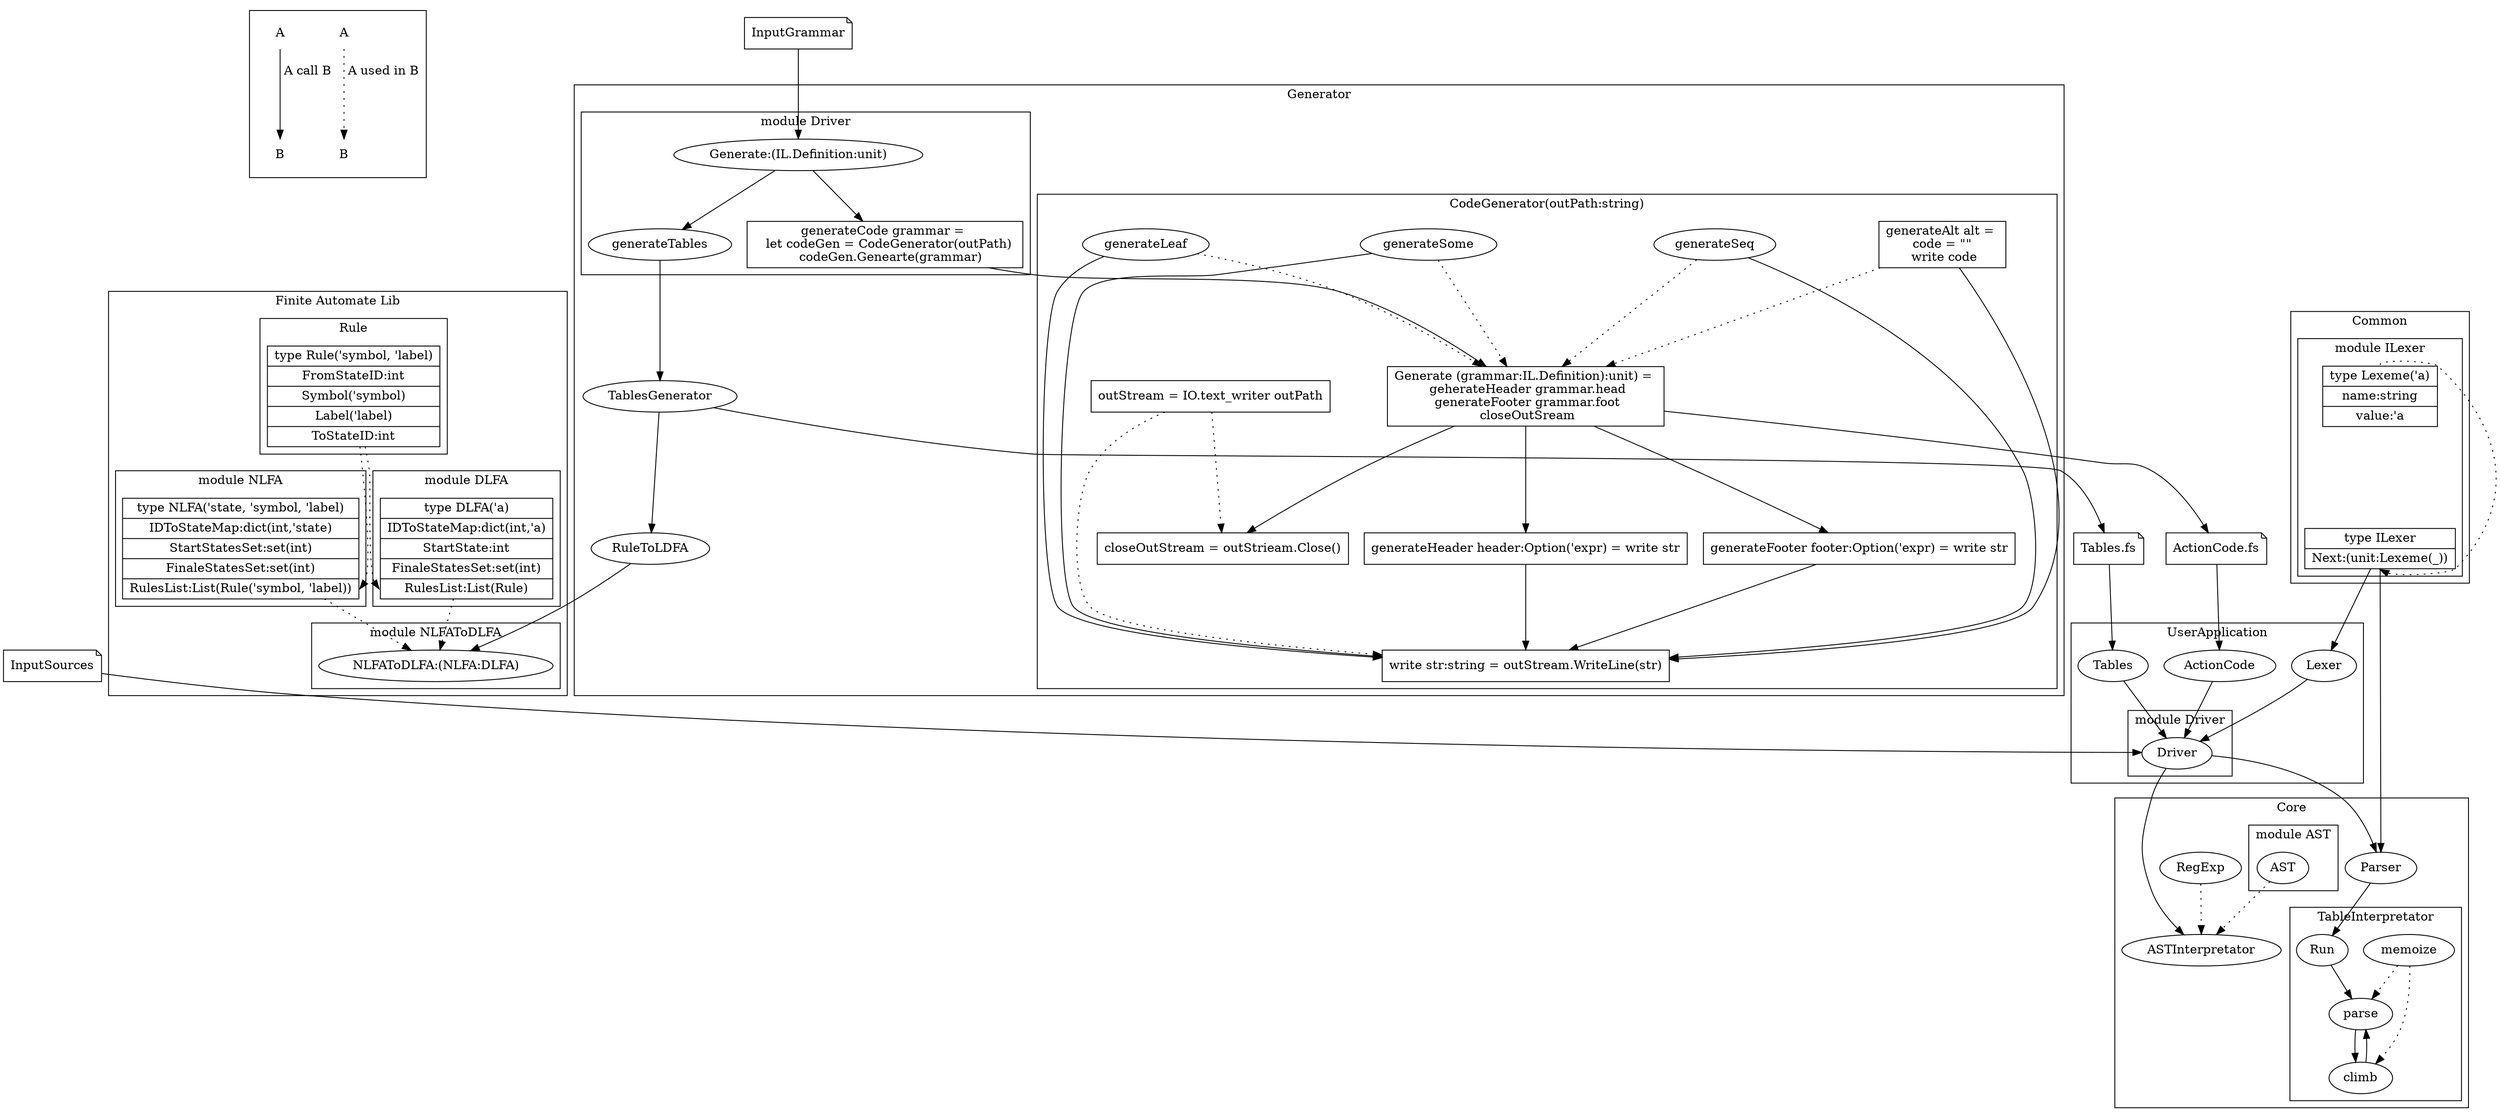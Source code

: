 digraph RACCStructure
{        
        subgraph cluster_Help
        {
                x1 [shape = none, label = "A"];
                x2 [shape = none, label = "B"];
                x1 -> x2 [style = dotted, label = " A used in B"];

                x3 [shape = none, label = "A"];
                x4 [shape = none, label = "B"];
                x3 -> x4 [label = " A call B"];                
        }
        

        InputSources [shape = note];
        InputGrammar [shape = note];
        f_ActionCode [shape = note, label = "ActionCode.fs"];
        f_Tables [shape = note, label = "Tables.fs"];

        subgraph cluster_UserApplication
        {
                label="UserApplication";
                Tables;
                ActionCode;

                subgraph cluster_ua_Driver
                {
                        label = "module Driver";
                        Driver;
                }

                Lexer;
                Tables -> Driver;                      
                ActionCode -> Driver;
                Lexer -> Driver;
        }

        ILexer -> Lexer;
        Driver -> Parser;
        Driver -> ASTInterpretator;
        InputSources -> Driver;
        
        subgraph cluster_Generator
        {
                label="Generator";                
                TablesGenerator;

                subgraph cluster_g_Driver
                {
                        label = "module Driver";

                        Generate [label = "Generate:(IL.Definition:unit)"];                        
                        generateCode [shape = box, label = "generateCode grammar = \n   let codeGen = CodeGenerator(outPath) \n   codeGen.Genearte(grammar)"];
                        generateTables;

                        Generate -> generateCode;
                        Generate -> generateTables;                        
                }

                subgraph cluster_CodeGenerator
                {
                        label = "CodeGenerator(outPath:string)";
                        GenerateCode [shape=box, label = "Generate (grammar:IL.Definition):unit) = \n geherateHeader grammar.head\n generateFooter grammar.foot\n closeOutSream"];                        
                        generateAlt [shape=box, label = "generateAlt alt = \n code = \"\" \n write code"];
                        generateSeq;
                        generateLeaf;
                        generateSome;
                        write [shape=box, label = "write str:string = outStream.WriteLine(str)"];
                        generateHeader [shape=box, label = "generateHeader header:Option('expr) = write str"];
                        generateFooter [shape=box, label = "generateFooter footer:Option('expr) = write str"];
                        outStream [shape=box, label = "outStream = IO.text_writer outPath"];
                        closeOutStream [ shape= box, label = "closeOutStream = outStrieam.Close()"];

                        generateAlt -> GenerateCode [style = dotted];
                        generateSeq -> GenerateCode [style = dotted];
                        generateLeaf -> GenerateCode [style = dotted];
                        generateSome -> GenerateCode [style = dotted];
                        GenerateCode -> generateHeader;
                        GenerateCode -> generateFooter;        
                        outStream -> write [style = dotted];
                        generateAlt -> write;
                        generateSeq -> write;
                        generateLeaf -> write;
                        generateSome -> write;
                        generateHeader -> write;
                        generateFooter -> write;
                        outStream -> closeOutStream [style = dotted];
                        GenerateCode -> closeOutStream;                                                
                }                                          
                
                RuleToLDFA;

                generateCode -> GenerateCode;
                generateTables -> TablesGenerator;
                TablesGenerator -> RuleToLDFA;
        }
        
        TablesGenerator -> f_Tables
        InputGrammar -> Generate;
        RuleToLDFA -> NLFAToDLFA;        
        GenerateCode -> f_ActionCode;
        f_ActionCode -> ActionCode;
        f_Tables -> Tables

        subgraph cluster_Core
        {
                label="Core";
                Parser;
                ASTInterpretator; 
                RegExp;

                RegExp -> ASTInterpretator [style = dotted];

                subgraph cluster_TableInterpretator
                {
                        label = "TableInterpretator";
                        memoize;
                        parse;
                        climb;
                        TableInterpretator [label = "Run"];
                        
                        TableInterpretator -> parse;
                        parse -> climb;
                        climb -> parse;
                        memoize -> climb [style = dotted];
                        memoize -> parse [style = dotted];

                }

                subgraph cluster_AST
                {
                        label = "module AST"
                        AST;
                }
                
                
                AST -> ASTInterpretator [style = dotted];
                Parser -> TableInterpretator
        }

        ILexer -> Parser;
        
        subgraph cluster_Common
        {
                label="Common";

                subgraph cluster_ILexer
                {
                        label = "module ILexer";
                        ILexer [  shape = record
                                , label = "{<title> type ILexer | <next> Next:(unit:Lexeme(_))}"];
                        Lexeme [  shape = record
                                , label = "{<title> type Lexeme('a) | <l_name>  name:string | <value>  value:'a}"];
                        Lexeme:title -> ILexer:next [style = dotted];
                }                
        }
        
        subgraph cluster_FALib
        {
                label="Finite Automate Lib";


/*subgraph cluster_FA
{
label = "module FA";
}*/
                subgraph cluster_Rule
                {
                        label = "Rule"
                        Rule[  shape = record
                             , label = "{<title> type Rule('symbol, 'label) | <from>  FromStateID:int | <symbol>  Symbol('symbol) | <label>  Label('label) | <to> ToStateID:int}"];
                }

                subgraph cluster_NLFA
                {
                        label = "module NLFA";
                        NLFA [  shape = record
                              , label = "{ <title> type NLFA('state, 'symbol, 'label) | <IDToStateMap>  IDToStateMap:dict(int,'state) | <startStatesSet>  StartStatesSet:set(int) | <finaleStatesSet>  FinaleStatesSet:set(int) | <rulesList>  RulesList:List(Rule('symbol, 'label))}"];
                }
                
                Rule -> NLFA:rulesList [style = dotted];

                subgraph cluster_DLFA
                {
                        label = "module DLFA";
                        DLFA [  shape = record
                              , label = "{ <title> type DLFA('a) | <IDToStateMap>  IDToStateMap:dict(int,'a) | <startState>  StartState:int | <finaleStatesSet>  FinaleStatesSet:set(int) | <rulesList>  RulesList:List(Rule)}"];
                }

                Rule -> DLFA:rulesList [style = dotted];

                subgraph cluster_NLFAToDLFA
                {
                        label = "module NLFAToDLFA";
                        NLFAToDLFA [label = "NLFAToDLFA:(NLFA:DLFA)"];
                }

                NLFA -> NLFAToDLFA [style = dotted];
                DLFA -> NLFAToDLFA [style = dotted];
        }

}
